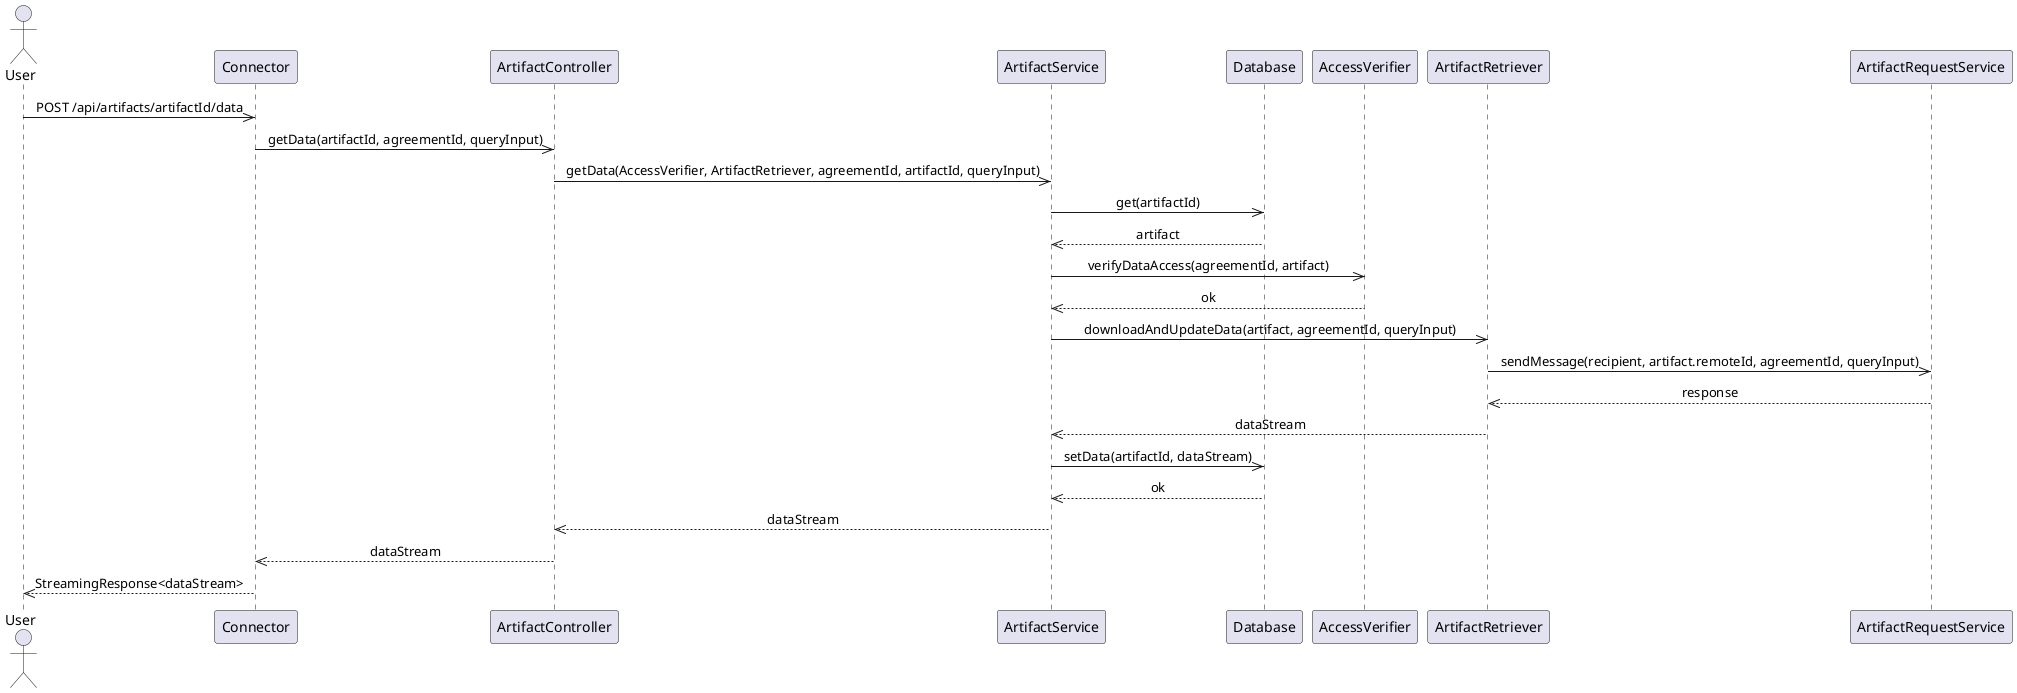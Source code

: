 @startuml
skinparam sequenceMessageAlign center
actor User
User->>Connector: POST /api/artifacts/artifactId/data
Connector->>ArtifactController: getData(artifactId, agreementId, queryInput)
ArtifactController->>ArtifactService: getData(AccessVerifier, ArtifactRetriever, agreementId, artifactId, queryInput)
ArtifactService->>Database: get(artifactId)
Database-->>ArtifactService: artifact
ArtifactService->>AccessVerifier: verifyDataAccess(agreementId, artifact)
AccessVerifier-->>ArtifactService: ok
ArtifactService->>ArtifactRetriever: downloadAndUpdateData(artifact, agreementId, queryInput)
ArtifactRetriever->>ArtifactRequestService: sendMessage(recipient, artifact.remoteId, agreementId, queryInput)
ArtifactRequestService-->>ArtifactRetriever: response
ArtifactRetriever-->>ArtifactService: dataStream
ArtifactService->>Database: setData(artifactId, dataStream)
Database-->>ArtifactService: ok
ArtifactService-->>ArtifactController: dataStream
ArtifactController-->>Connector: dataStream
Connector-->>User: StreamingResponse<dataStream>
@enduml
